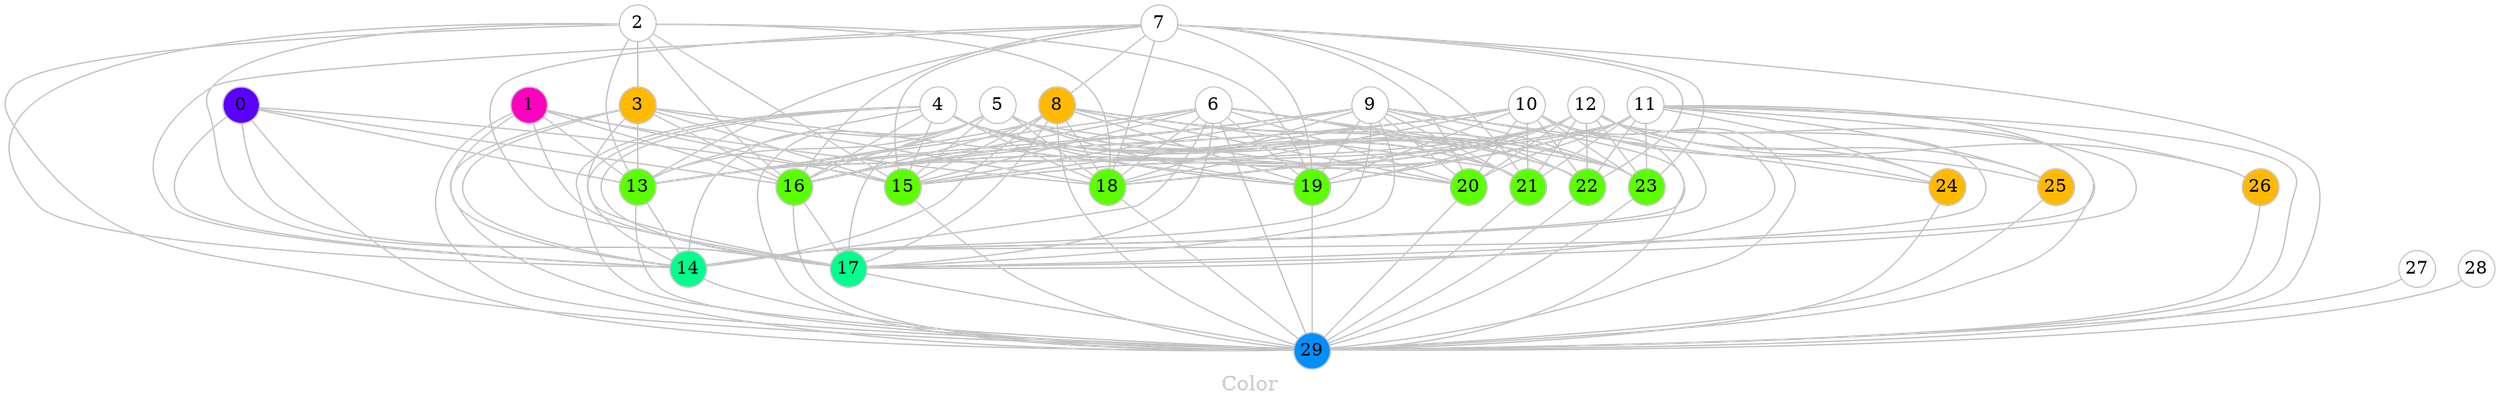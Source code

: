 graph Color {
	graph [bgcolor="#ffffff00" fontcolor=grey fontsize=16 label=Color overlap=false]
	node [color=grey fixedsize=true fontsize=14 shape=circle style=filled width=0.4]
	edge [arrowsize=0.7 color=grey fontcolor=grey fontsize=12]
	node [fillcolor="#5a00ff"]
	0
	node [fillcolor="#ff00bf"]
	1
	node [fillcolor="#ffffff"]
	2
	node [fillcolor="#ffba00"]
	3
	node [fillcolor="#ffffff"]
	4
	node [fillcolor="#ffffff"]
	5
	node [fillcolor="#ffffff"]
	6
	node [fillcolor="#ffffff"]
	7
	node [fillcolor="#ffba00"]
	8
	node [fillcolor="#ffffff"]
	9
	node [fillcolor="#ffffff"]
	10
	node [fillcolor="#ffffff"]
	11
	node [fillcolor="#ffffff"]
	12
	node [fillcolor="#5cff00"]
	13
	node [fillcolor="#00ff8c"]
	14
	node [fillcolor="#5cff00"]
	15
	node [fillcolor="#5cff00"]
	16
	node [fillcolor="#00ff8c"]
	17
	node [fillcolor="#5cff00"]
	18
	node [fillcolor="#5cff00"]
	19
	node [fillcolor="#5cff00"]
	20
	node [fillcolor="#5cff00"]
	21
	node [fillcolor="#5cff00"]
	22
	node [fillcolor="#5cff00"]
	23
	node [fillcolor="#ffba00"]
	24
	node [fillcolor="#ffba00"]
	25
	node [fillcolor="#ffba00"]
	26
	node [fillcolor="#ffffff"]
	27
	node [fillcolor="#ffffff"]
	28
	node [fillcolor="#008fff"]
	29
	0 -- 13
	0 -- 14
	0 -- 15
	0 -- 16
	0 -- 17
	0 -- 29
	1 -- 13
	1 -- 14
	1 -- 15
	1 -- 16
	1 -- 17
	1 -- 18
	1 -- 29
	2 -- 3
	2 -- 13
	2 -- 14
	2 -- 15
	2 -- 16
	2 -- 17
	2 -- 18
	2 -- 19
	2 -- 29
	3 -- 13
	3 -- 14
	3 -- 15
	3 -- 16
	3 -- 17
	3 -- 18
	3 -- 19
	3 -- 29
	4 -- 13
	4 -- 14
	4 -- 15
	4 -- 16
	4 -- 17
	4 -- 18
	4 -- 19
	4 -- 20
	4 -- 21
	4 -- 22
	4 -- 23
	4 -- 29
	5 -- 13
	5 -- 14
	5 -- 15
	5 -- 16
	5 -- 17
	5 -- 18
	5 -- 19
	5 -- 20
	5 -- 21
	5 -- 22
	5 -- 23
	5 -- 29
	6 -- 13
	6 -- 14
	6 -- 15
	6 -- 16
	6 -- 17
	6 -- 18
	6 -- 19
	6 -- 20
	6 -- 21
	6 -- 22
	6 -- 23
	6 -- 29
	7 -- 8
	7 -- 13
	7 -- 14
	7 -- 15
	7 -- 16
	7 -- 17
	7 -- 18
	7 -- 19
	7 -- 20
	7 -- 21
	7 -- 22
	7 -- 23
	7 -- 29
	8 -- 13
	8 -- 14
	8 -- 15
	8 -- 16
	8 -- 17
	8 -- 18
	8 -- 19
	8 -- 20
	8 -- 21
	8 -- 22
	8 -- 23
	8 -- 29
	9 -- 13
	9 -- 14
	9 -- 15
	9 -- 16
	9 -- 17
	9 -- 18
	9 -- 19
	9 -- 20
	9 -- 21
	9 -- 22
	9 -- 23
	9 -- 24
	9 -- 29
	10 -- 13
	10 -- 14
	10 -- 15
	10 -- 16
	10 -- 17
	10 -- 18
	10 -- 19
	10 -- 20
	10 -- 21
	10 -- 22
	10 -- 23
	10 -- 24
	10 -- 25
	10 -- 29
	11 -- 13
	11 -- 14
	11 -- 15
	11 -- 16
	11 -- 17
	11 -- 18
	11 -- 19
	11 -- 20
	11 -- 21
	11 -- 22
	11 -- 23
	11 -- 24
	11 -- 25
	11 -- 26
	11 -- 29
	12 -- 13
	12 -- 14
	12 -- 15
	12 -- 16
	12 -- 17
	12 -- 18
	12 -- 19
	12 -- 20
	12 -- 21
	12 -- 22
	12 -- 23
	12 -- 24
	12 -- 25
	12 -- 26
	12 -- 29
	13 -- 14
	13 -- 29
	14 -- 29
	15 -- 29
	16 -- 17
	16 -- 29
	17 -- 29
	18 -- 29
	19 -- 29
	20 -- 29
	21 -- 29
	22 -- 29
	23 -- 29
	24 -- 29
	25 -- 29
	26 -- 29
	27 -- 29
	28 -- 29
}
